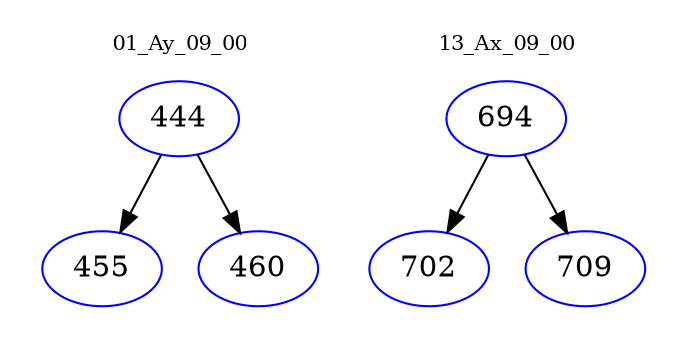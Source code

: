 digraph{
subgraph cluster_0 {
color = white
label = "01_Ay_09_00";
fontsize=10;
T0_444 [label="444", color="blue"]
T0_444 -> T0_455 [color="black"]
T0_455 [label="455", color="blue"]
T0_444 -> T0_460 [color="black"]
T0_460 [label="460", color="blue"]
}
subgraph cluster_1 {
color = white
label = "13_Ax_09_00";
fontsize=10;
T1_694 [label="694", color="blue"]
T1_694 -> T1_702 [color="black"]
T1_702 [label="702", color="blue"]
T1_694 -> T1_709 [color="black"]
T1_709 [label="709", color="blue"]
}
}
